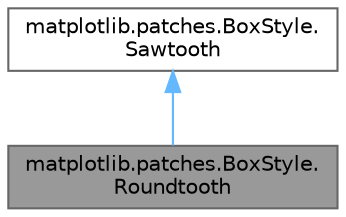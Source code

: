 digraph "matplotlib.patches.BoxStyle.Roundtooth"
{
 // LATEX_PDF_SIZE
  bgcolor="transparent";
  edge [fontname=Helvetica,fontsize=10,labelfontname=Helvetica,labelfontsize=10];
  node [fontname=Helvetica,fontsize=10,shape=box,height=0.2,width=0.4];
  Node1 [id="Node000001",label="matplotlib.patches.BoxStyle.\lRoundtooth",height=0.2,width=0.4,color="gray40", fillcolor="grey60", style="filled", fontcolor="black",tooltip=" "];
  Node2 -> Node1 [id="edge1_Node000001_Node000002",dir="back",color="steelblue1",style="solid",tooltip=" "];
  Node2 [id="Node000002",label="matplotlib.patches.BoxStyle.\lSawtooth",height=0.2,width=0.4,color="gray40", fillcolor="white", style="filled",URL="$d2/d64/classmatplotlib_1_1patches_1_1BoxStyle_1_1Sawtooth.html",tooltip=" "];
}

